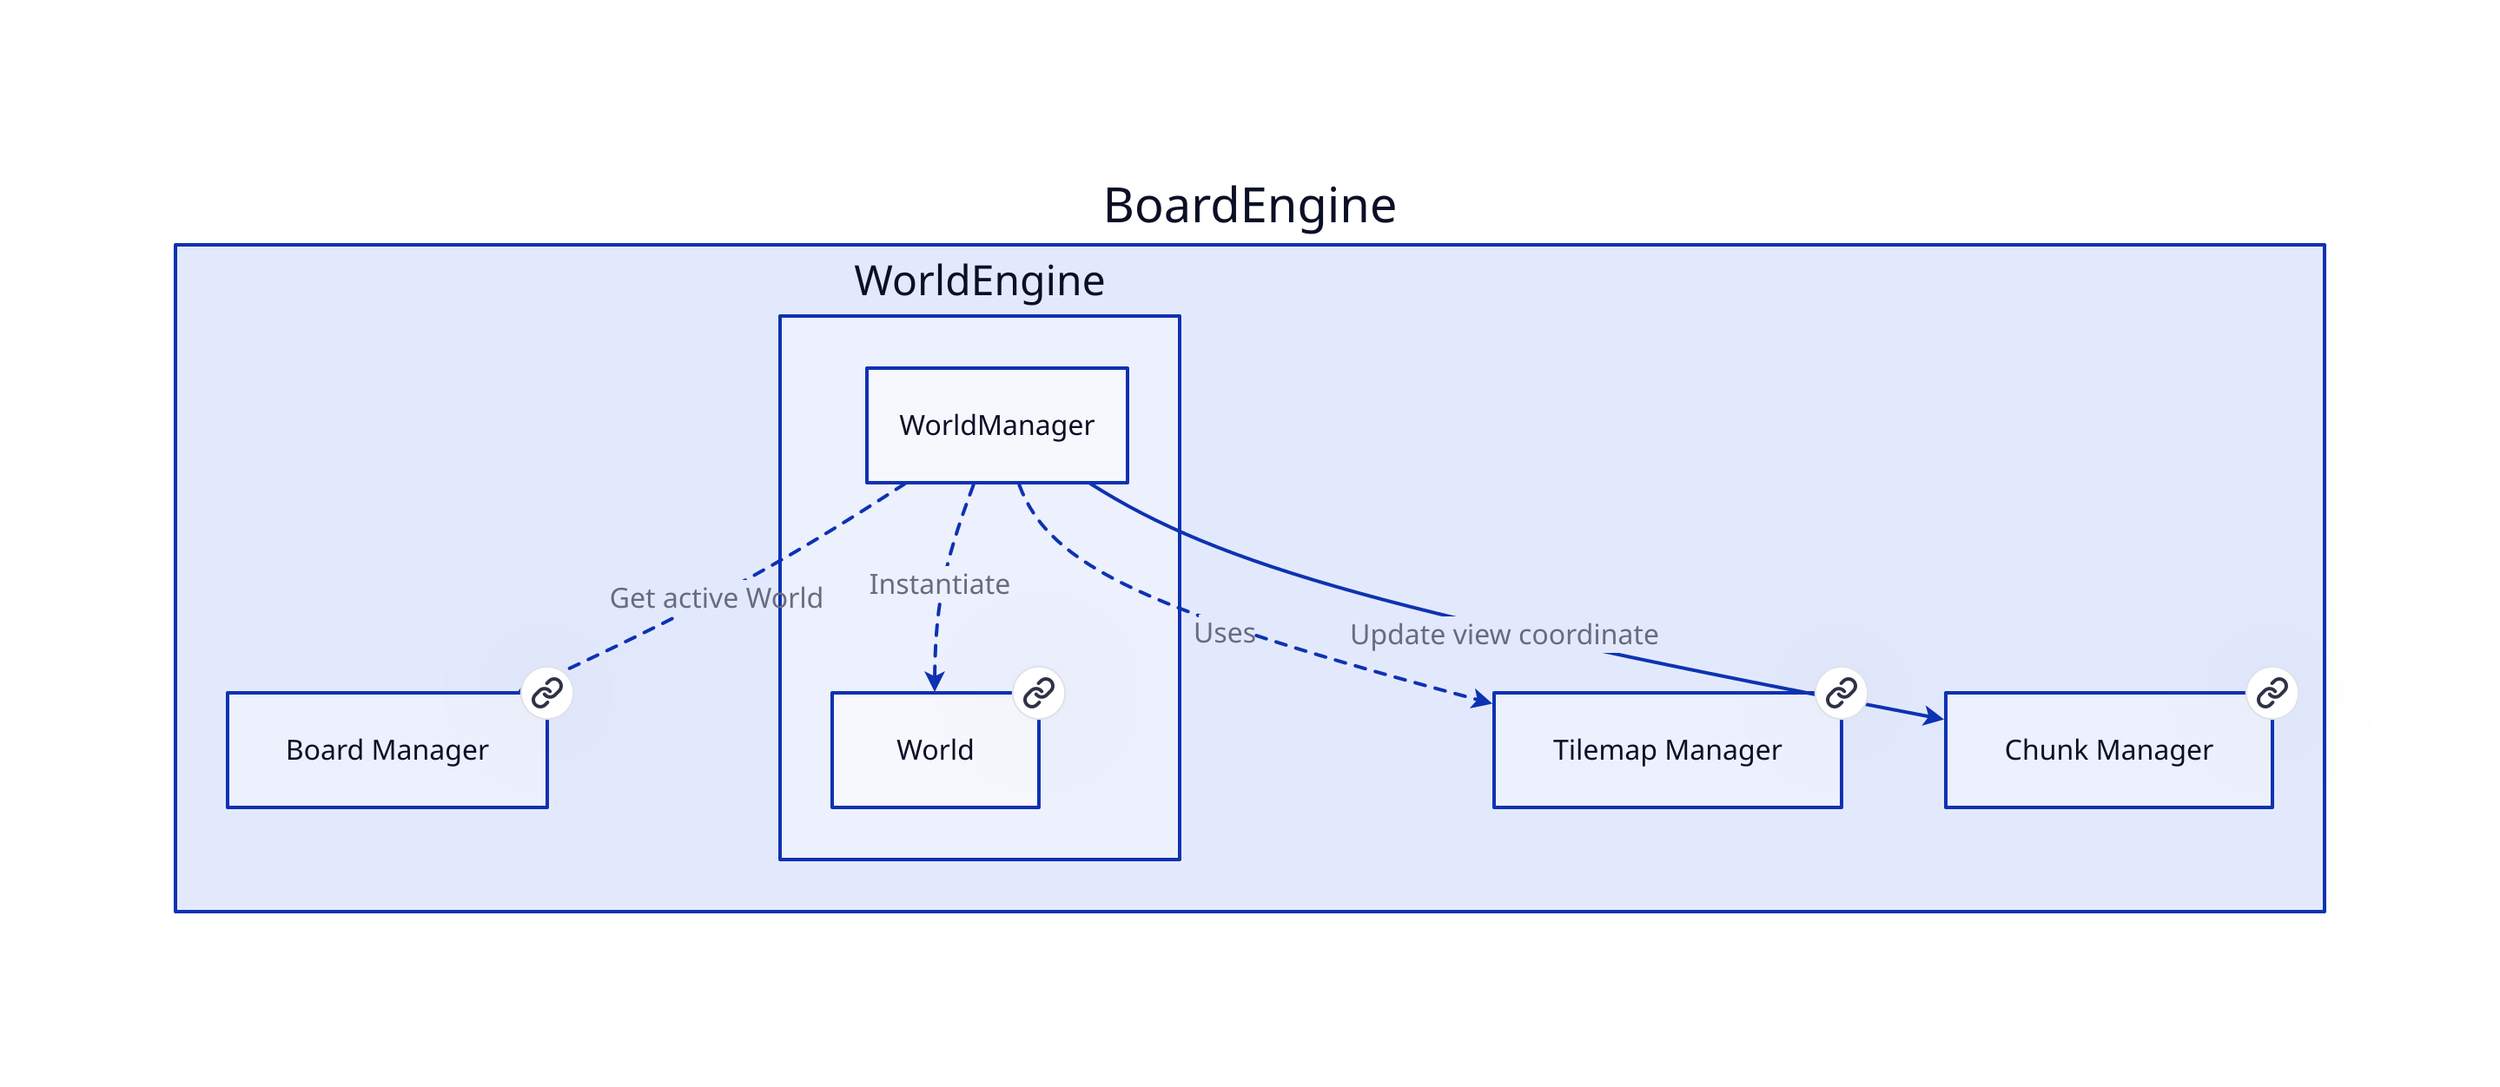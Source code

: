 # Nodes :
BoardEngine: {
    BoardManager: Board Manager {
       link: BoardManager
    }
    WorldEngine: {
        World: World {
           link: World
        }
    }
    TilemapManager: Tilemap Manager {
       link: TilemapManager
    }
    ChunkManager: Chunk Manager {
       link: ChunkManager
    }
}

# Links :
BoardEngine.WorldEngine.WorldManager -> BoardEngine.BoardManager: Get active World {style.stroke-dash: 3
source-arrowhead: {}
target-arrowhead: {shape: arrow}
}
BoardEngine.WorldEngine.WorldManager -> BoardEngine.ChunkManager: Update view coordinate {
source-arrowhead: {}
target-arrowhead: {shape: arrow}
}
BoardEngine.WorldEngine.WorldManager -> BoardEngine.WorldEngine.World: Instantiate {style.stroke-dash: 3
source-arrowhead: {}
target-arrowhead: {shape: arrow}
}
BoardEngine.WorldEngine.WorldManager -> BoardEngine.TilemapManager: Uses {style.stroke-dash: 3
source-arrowhead: {}
target-arrowhead: {shape: arrow}
}
